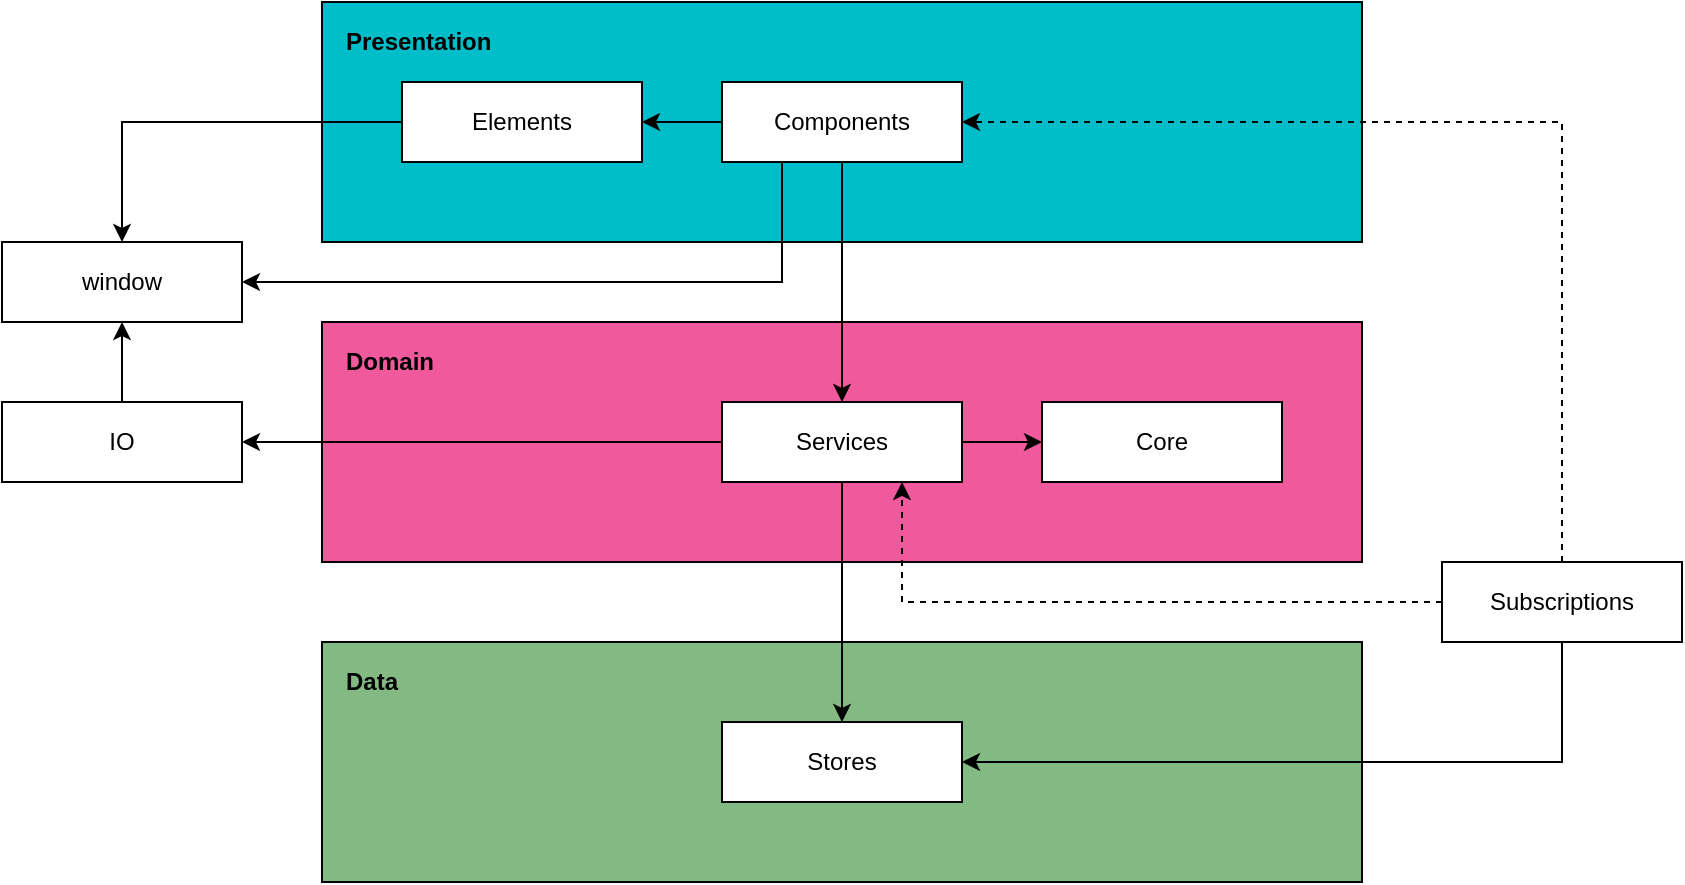 <mxfile version="13.6.2" type="device"><diagram id="GKcRFWmUQGeXb-0CaaOn" name="Page-1"><mxGraphModel dx="946" dy="680" grid="1" gridSize="10" guides="1" tooltips="1" connect="1" arrows="1" fold="1" page="1" pageScale="1" pageWidth="827" pageHeight="1169" math="0" shadow="0"><root><mxCell id="0"/><mxCell id="1" parent="0"/><mxCell id="piwcQ8Mv1SXEnnkc5axC-37" value="" style="rounded=0;whiteSpace=wrap;html=1;fillColor=#83b982;" vertex="1" parent="1"><mxGeometry x="200" y="360" width="520" height="120" as="geometry"/></mxCell><mxCell id="piwcQ8Mv1SXEnnkc5axC-27" value="" style="rounded=0;whiteSpace=wrap;html=1;fillColor=#f1599d;" vertex="1" parent="1"><mxGeometry x="200" y="200" width="520" height="120" as="geometry"/></mxCell><mxCell id="piwcQ8Mv1SXEnnkc5axC-26" value="" style="rounded=0;whiteSpace=wrap;html=1;fillColor=#00BDCA;" vertex="1" parent="1"><mxGeometry x="200" y="40" width="520" height="120" as="geometry"/></mxCell><mxCell id="piwcQ8Mv1SXEnnkc5axC-5" value="Services" style="rounded=0;whiteSpace=wrap;html=1;" vertex="1" parent="1"><mxGeometry x="400" y="240" width="120" height="40" as="geometry"/></mxCell><mxCell id="piwcQ8Mv1SXEnnkc5axC-6" style="edgeStyle=orthogonalEdgeStyle;rounded=0;orthogonalLoop=1;jettySize=auto;html=1;exitX=0.5;exitY=1;exitDx=0;exitDy=0;entryX=0.5;entryY=0;entryDx=0;entryDy=0;" edge="1" parent="1" source="piwcQ8Mv1SXEnnkc5axC-7" target="piwcQ8Mv1SXEnnkc5axC-5"><mxGeometry relative="1" as="geometry"/></mxCell><mxCell id="piwcQ8Mv1SXEnnkc5axC-7" value="Components" style="rounded=0;whiteSpace=wrap;html=1;" vertex="1" parent="1"><mxGeometry x="400" y="80" width="120" height="40" as="geometry"/></mxCell><mxCell id="piwcQ8Mv1SXEnnkc5axC-8" value="Elements" style="rounded=0;whiteSpace=wrap;html=1;" vertex="1" parent="1"><mxGeometry x="240" y="80" width="120" height="40" as="geometry"/></mxCell><mxCell id="piwcQ8Mv1SXEnnkc5axC-31" value="" style="edgeStyle=orthogonalEdgeStyle;rounded=0;orthogonalLoop=1;jettySize=auto;html=1;" edge="1" parent="1" source="piwcQ8Mv1SXEnnkc5axC-7" target="piwcQ8Mv1SXEnnkc5axC-8"><mxGeometry relative="1" as="geometry"/></mxCell><mxCell id="piwcQ8Mv1SXEnnkc5axC-10" value="Stores" style="rounded=0;whiteSpace=wrap;html=1;" vertex="1" parent="1"><mxGeometry x="400" y="400" width="120" height="40" as="geometry"/></mxCell><mxCell id="piwcQ8Mv1SXEnnkc5axC-11" style="edgeStyle=orthogonalEdgeStyle;rounded=0;orthogonalLoop=1;jettySize=auto;html=1;exitX=0.5;exitY=1;exitDx=0;exitDy=0;entryX=0.5;entryY=0;entryDx=0;entryDy=0;" edge="1" parent="1" source="piwcQ8Mv1SXEnnkc5axC-5" target="piwcQ8Mv1SXEnnkc5axC-10"><mxGeometry relative="1" as="geometry"/></mxCell><mxCell id="piwcQ8Mv1SXEnnkc5axC-39" style="edgeStyle=orthogonalEdgeStyle;rounded=0;orthogonalLoop=1;jettySize=auto;html=1;exitX=0.5;exitY=1;exitDx=0;exitDy=0;entryX=1;entryY=0.5;entryDx=0;entryDy=0;" edge="1" parent="1" source="piwcQ8Mv1SXEnnkc5axC-14" target="piwcQ8Mv1SXEnnkc5axC-10"><mxGeometry relative="1" as="geometry"/></mxCell><mxCell id="piwcQ8Mv1SXEnnkc5axC-45" style="edgeStyle=orthogonalEdgeStyle;rounded=0;orthogonalLoop=1;jettySize=auto;html=1;exitX=0.5;exitY=0;exitDx=0;exitDy=0;entryX=1;entryY=0.5;entryDx=0;entryDy=0;dashed=1;" edge="1" parent="1" source="piwcQ8Mv1SXEnnkc5axC-14" target="piwcQ8Mv1SXEnnkc5axC-7"><mxGeometry relative="1" as="geometry"/></mxCell><mxCell id="piwcQ8Mv1SXEnnkc5axC-46" style="edgeStyle=orthogonalEdgeStyle;rounded=0;orthogonalLoop=1;jettySize=auto;html=1;exitX=0;exitY=0.5;exitDx=0;exitDy=0;entryX=0.75;entryY=1;entryDx=0;entryDy=0;dashed=1;" edge="1" parent="1" source="piwcQ8Mv1SXEnnkc5axC-14" target="piwcQ8Mv1SXEnnkc5axC-5"><mxGeometry relative="1" as="geometry"/></mxCell><mxCell id="piwcQ8Mv1SXEnnkc5axC-14" value="Subscriptions" style="rounded=0;whiteSpace=wrap;html=1;" vertex="1" parent="1"><mxGeometry x="760" y="320" width="120" height="40" as="geometry"/></mxCell><mxCell id="piwcQ8Mv1SXEnnkc5axC-44" value="" style="edgeStyle=orthogonalEdgeStyle;rounded=0;orthogonalLoop=1;jettySize=auto;html=1;" edge="1" parent="1" source="piwcQ8Mv1SXEnnkc5axC-18" target="piwcQ8Mv1SXEnnkc5axC-20"><mxGeometry relative="1" as="geometry"/></mxCell><mxCell id="piwcQ8Mv1SXEnnkc5axC-18" value="IO" style="rounded=0;whiteSpace=wrap;html=1;" vertex="1" parent="1"><mxGeometry x="40" y="240" width="120" height="40" as="geometry"/></mxCell><mxCell id="piwcQ8Mv1SXEnnkc5axC-29" style="edgeStyle=orthogonalEdgeStyle;rounded=0;orthogonalLoop=1;jettySize=auto;html=1;exitX=0;exitY=0.5;exitDx=0;exitDy=0;entryX=1;entryY=0.5;entryDx=0;entryDy=0;" edge="1" parent="1" source="piwcQ8Mv1SXEnnkc5axC-5" target="piwcQ8Mv1SXEnnkc5axC-18"><mxGeometry relative="1" as="geometry"/></mxCell><mxCell id="piwcQ8Mv1SXEnnkc5axC-20" value="window" style="rounded=0;whiteSpace=wrap;html=1;" vertex="1" parent="1"><mxGeometry x="40" y="160" width="120" height="40" as="geometry"/></mxCell><mxCell id="piwcQ8Mv1SXEnnkc5axC-42" style="edgeStyle=orthogonalEdgeStyle;rounded=0;orthogonalLoop=1;jettySize=auto;html=1;exitX=0.25;exitY=1;exitDx=0;exitDy=0;entryX=1;entryY=0.5;entryDx=0;entryDy=0;" edge="1" parent="1" source="piwcQ8Mv1SXEnnkc5axC-7" target="piwcQ8Mv1SXEnnkc5axC-20"><mxGeometry relative="1" as="geometry"/></mxCell><mxCell id="piwcQ8Mv1SXEnnkc5axC-22" value="" style="edgeStyle=orthogonalEdgeStyle;rounded=0;orthogonalLoop=1;jettySize=auto;html=1;" edge="1" parent="1" source="piwcQ8Mv1SXEnnkc5axC-8" target="piwcQ8Mv1SXEnnkc5axC-20"><mxGeometry relative="1" as="geometry"/></mxCell><mxCell id="piwcQ8Mv1SXEnnkc5axC-24" value="Core" style="rounded=0;whiteSpace=wrap;html=1;" vertex="1" parent="1"><mxGeometry x="560" y="240" width="120" height="40" as="geometry"/></mxCell><mxCell id="piwcQ8Mv1SXEnnkc5axC-34" value="Presentation" style="text;html=1;strokeColor=none;fillColor=none;align=left;verticalAlign=middle;whiteSpace=wrap;rounded=0;fontStyle=1" vertex="1" parent="1"><mxGeometry x="210" y="50" width="90" height="20" as="geometry"/></mxCell><mxCell id="piwcQ8Mv1SXEnnkc5axC-36" value="Domain" style="text;html=1;strokeColor=none;fillColor=none;align=left;verticalAlign=middle;whiteSpace=wrap;rounded=0;fontStyle=1" vertex="1" parent="1"><mxGeometry x="210" y="210" width="90" height="20" as="geometry"/></mxCell><mxCell id="piwcQ8Mv1SXEnnkc5axC-38" value="Data" style="text;html=1;strokeColor=none;fillColor=none;align=left;verticalAlign=middle;whiteSpace=wrap;rounded=0;fontStyle=1" vertex="1" parent="1"><mxGeometry x="210" y="370" width="90" height="20" as="geometry"/></mxCell><mxCell id="piwcQ8Mv1SXEnnkc5axC-30" value="" style="edgeStyle=orthogonalEdgeStyle;rounded=0;orthogonalLoop=1;jettySize=auto;html=1;" edge="1" parent="1" source="piwcQ8Mv1SXEnnkc5axC-5" target="piwcQ8Mv1SXEnnkc5axC-24"><mxGeometry relative="1" as="geometry"/></mxCell></root></mxGraphModel></diagram></mxfile>